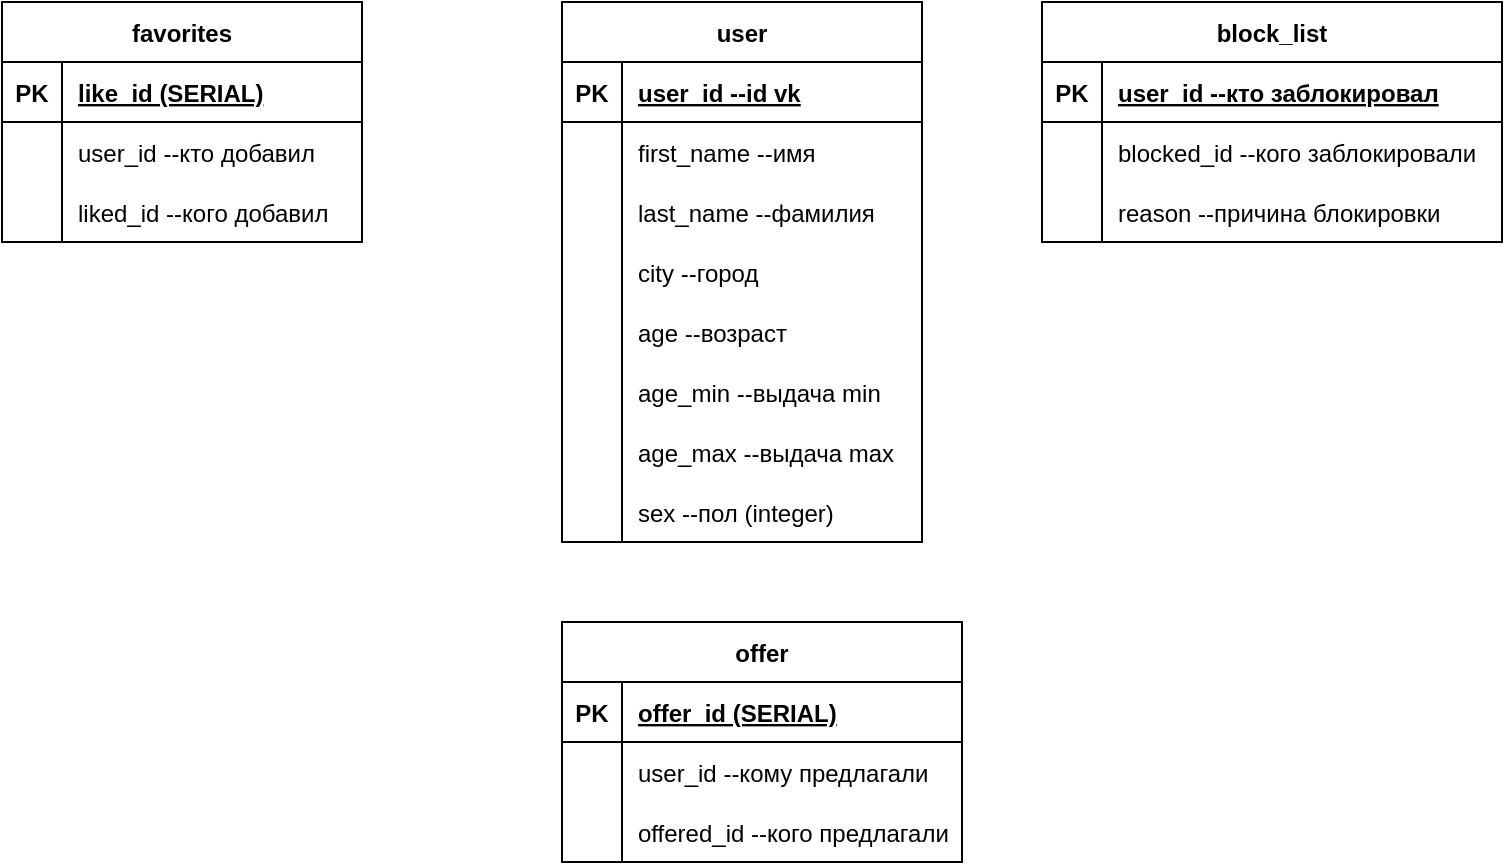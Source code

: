 <mxfile version="20.8.16" type="device"><diagram name="Страница 1" id="qavnw30GsLfa7NqCaSMY"><mxGraphModel dx="1434" dy="839" grid="1" gridSize="10" guides="1" tooltips="1" connect="1" arrows="1" fold="1" page="1" pageScale="1" pageWidth="827" pageHeight="1169" math="0" shadow="0"><root><mxCell id="0"/><mxCell id="1" parent="0"/><mxCell id="bUGagXaS54S1Zlb8K_zP-1" value="user" style="shape=table;startSize=30;container=1;collapsible=1;childLayout=tableLayout;fixedRows=1;rowLines=0;fontStyle=1;align=center;resizeLast=1;" vertex="1" parent="1"><mxGeometry x="340" y="80" width="180" height="270" as="geometry"/></mxCell><mxCell id="bUGagXaS54S1Zlb8K_zP-2" value="" style="shape=tableRow;horizontal=0;startSize=0;swimlaneHead=0;swimlaneBody=0;fillColor=none;collapsible=0;dropTarget=0;points=[[0,0.5],[1,0.5]];portConstraint=eastwest;top=0;left=0;right=0;bottom=1;" vertex="1" parent="bUGagXaS54S1Zlb8K_zP-1"><mxGeometry y="30" width="180" height="30" as="geometry"/></mxCell><mxCell id="bUGagXaS54S1Zlb8K_zP-3" value="PK" style="shape=partialRectangle;connectable=0;fillColor=none;top=0;left=0;bottom=0;right=0;fontStyle=1;overflow=hidden;" vertex="1" parent="bUGagXaS54S1Zlb8K_zP-2"><mxGeometry width="30" height="30" as="geometry"><mxRectangle width="30" height="30" as="alternateBounds"/></mxGeometry></mxCell><mxCell id="bUGagXaS54S1Zlb8K_zP-4" value="user_id --id vk" style="shape=partialRectangle;connectable=0;fillColor=none;top=0;left=0;bottom=0;right=0;align=left;spacingLeft=6;fontStyle=5;overflow=hidden;" vertex="1" parent="bUGagXaS54S1Zlb8K_zP-2"><mxGeometry x="30" width="150" height="30" as="geometry"><mxRectangle width="150" height="30" as="alternateBounds"/></mxGeometry></mxCell><mxCell id="bUGagXaS54S1Zlb8K_zP-5" value="" style="shape=tableRow;horizontal=0;startSize=0;swimlaneHead=0;swimlaneBody=0;fillColor=none;collapsible=0;dropTarget=0;points=[[0,0.5],[1,0.5]];portConstraint=eastwest;top=0;left=0;right=0;bottom=0;" vertex="1" parent="bUGagXaS54S1Zlb8K_zP-1"><mxGeometry y="60" width="180" height="30" as="geometry"/></mxCell><mxCell id="bUGagXaS54S1Zlb8K_zP-6" value="" style="shape=partialRectangle;connectable=0;fillColor=none;top=0;left=0;bottom=0;right=0;editable=1;overflow=hidden;" vertex="1" parent="bUGagXaS54S1Zlb8K_zP-5"><mxGeometry width="30" height="30" as="geometry"><mxRectangle width="30" height="30" as="alternateBounds"/></mxGeometry></mxCell><mxCell id="bUGagXaS54S1Zlb8K_zP-7" value="first_name --имя" style="shape=partialRectangle;connectable=0;fillColor=none;top=0;left=0;bottom=0;right=0;align=left;spacingLeft=6;overflow=hidden;" vertex="1" parent="bUGagXaS54S1Zlb8K_zP-5"><mxGeometry x="30" width="150" height="30" as="geometry"><mxRectangle width="150" height="30" as="alternateBounds"/></mxGeometry></mxCell><mxCell id="bUGagXaS54S1Zlb8K_zP-8" value="" style="shape=tableRow;horizontal=0;startSize=0;swimlaneHead=0;swimlaneBody=0;fillColor=none;collapsible=0;dropTarget=0;points=[[0,0.5],[1,0.5]];portConstraint=eastwest;top=0;left=0;right=0;bottom=0;" vertex="1" parent="bUGagXaS54S1Zlb8K_zP-1"><mxGeometry y="90" width="180" height="30" as="geometry"/></mxCell><mxCell id="bUGagXaS54S1Zlb8K_zP-9" value="" style="shape=partialRectangle;connectable=0;fillColor=none;top=0;left=0;bottom=0;right=0;editable=1;overflow=hidden;" vertex="1" parent="bUGagXaS54S1Zlb8K_zP-8"><mxGeometry width="30" height="30" as="geometry"><mxRectangle width="30" height="30" as="alternateBounds"/></mxGeometry></mxCell><mxCell id="bUGagXaS54S1Zlb8K_zP-10" value="last_name --фамилия" style="shape=partialRectangle;connectable=0;fillColor=none;top=0;left=0;bottom=0;right=0;align=left;spacingLeft=6;overflow=hidden;" vertex="1" parent="bUGagXaS54S1Zlb8K_zP-8"><mxGeometry x="30" width="150" height="30" as="geometry"><mxRectangle width="150" height="30" as="alternateBounds"/></mxGeometry></mxCell><mxCell id="bUGagXaS54S1Zlb8K_zP-11" value="" style="shape=tableRow;horizontal=0;startSize=0;swimlaneHead=0;swimlaneBody=0;fillColor=none;collapsible=0;dropTarget=0;points=[[0,0.5],[1,0.5]];portConstraint=eastwest;top=0;left=0;right=0;bottom=0;" vertex="1" parent="bUGagXaS54S1Zlb8K_zP-1"><mxGeometry y="120" width="180" height="30" as="geometry"/></mxCell><mxCell id="bUGagXaS54S1Zlb8K_zP-12" value="" style="shape=partialRectangle;connectable=0;fillColor=none;top=0;left=0;bottom=0;right=0;editable=1;overflow=hidden;" vertex="1" parent="bUGagXaS54S1Zlb8K_zP-11"><mxGeometry width="30" height="30" as="geometry"><mxRectangle width="30" height="30" as="alternateBounds"/></mxGeometry></mxCell><mxCell id="bUGagXaS54S1Zlb8K_zP-13" value="city --город" style="shape=partialRectangle;connectable=0;fillColor=none;top=0;left=0;bottom=0;right=0;align=left;spacingLeft=6;overflow=hidden;" vertex="1" parent="bUGagXaS54S1Zlb8K_zP-11"><mxGeometry x="30" width="150" height="30" as="geometry"><mxRectangle width="150" height="30" as="alternateBounds"/></mxGeometry></mxCell><mxCell id="bUGagXaS54S1Zlb8K_zP-27" value="" style="shape=tableRow;horizontal=0;startSize=0;swimlaneHead=0;swimlaneBody=0;fillColor=none;collapsible=0;dropTarget=0;points=[[0,0.5],[1,0.5]];portConstraint=eastwest;top=0;left=0;right=0;bottom=0;" vertex="1" parent="bUGagXaS54S1Zlb8K_zP-1"><mxGeometry y="150" width="180" height="30" as="geometry"/></mxCell><mxCell id="bUGagXaS54S1Zlb8K_zP-28" value="" style="shape=partialRectangle;connectable=0;fillColor=none;top=0;left=0;bottom=0;right=0;editable=1;overflow=hidden;" vertex="1" parent="bUGagXaS54S1Zlb8K_zP-27"><mxGeometry width="30" height="30" as="geometry"><mxRectangle width="30" height="30" as="alternateBounds"/></mxGeometry></mxCell><mxCell id="bUGagXaS54S1Zlb8K_zP-29" value="age --возраст" style="shape=partialRectangle;connectable=0;fillColor=none;top=0;left=0;bottom=0;right=0;align=left;spacingLeft=6;overflow=hidden;" vertex="1" parent="bUGagXaS54S1Zlb8K_zP-27"><mxGeometry x="30" width="150" height="30" as="geometry"><mxRectangle width="150" height="30" as="alternateBounds"/></mxGeometry></mxCell><mxCell id="bUGagXaS54S1Zlb8K_zP-30" value="" style="shape=tableRow;horizontal=0;startSize=0;swimlaneHead=0;swimlaneBody=0;fillColor=none;collapsible=0;dropTarget=0;points=[[0,0.5],[1,0.5]];portConstraint=eastwest;top=0;left=0;right=0;bottom=0;" vertex="1" parent="bUGagXaS54S1Zlb8K_zP-1"><mxGeometry y="180" width="180" height="30" as="geometry"/></mxCell><mxCell id="bUGagXaS54S1Zlb8K_zP-31" value="" style="shape=partialRectangle;connectable=0;fillColor=none;top=0;left=0;bottom=0;right=0;editable=1;overflow=hidden;" vertex="1" parent="bUGagXaS54S1Zlb8K_zP-30"><mxGeometry width="30" height="30" as="geometry"><mxRectangle width="30" height="30" as="alternateBounds"/></mxGeometry></mxCell><mxCell id="bUGagXaS54S1Zlb8K_zP-32" value="age_min --выдача min" style="shape=partialRectangle;connectable=0;fillColor=none;top=0;left=0;bottom=0;right=0;align=left;spacingLeft=6;overflow=hidden;" vertex="1" parent="bUGagXaS54S1Zlb8K_zP-30"><mxGeometry x="30" width="150" height="30" as="geometry"><mxRectangle width="150" height="30" as="alternateBounds"/></mxGeometry></mxCell><mxCell id="bUGagXaS54S1Zlb8K_zP-33" value="" style="shape=tableRow;horizontal=0;startSize=0;swimlaneHead=0;swimlaneBody=0;fillColor=none;collapsible=0;dropTarget=0;points=[[0,0.5],[1,0.5]];portConstraint=eastwest;top=0;left=0;right=0;bottom=0;" vertex="1" parent="bUGagXaS54S1Zlb8K_zP-1"><mxGeometry y="210" width="180" height="30" as="geometry"/></mxCell><mxCell id="bUGagXaS54S1Zlb8K_zP-34" value="" style="shape=partialRectangle;connectable=0;fillColor=none;top=0;left=0;bottom=0;right=0;editable=1;overflow=hidden;" vertex="1" parent="bUGagXaS54S1Zlb8K_zP-33"><mxGeometry width="30" height="30" as="geometry"><mxRectangle width="30" height="30" as="alternateBounds"/></mxGeometry></mxCell><mxCell id="bUGagXaS54S1Zlb8K_zP-35" value="age_max --выдача max" style="shape=partialRectangle;connectable=0;fillColor=none;top=0;left=0;bottom=0;right=0;align=left;spacingLeft=6;overflow=hidden;" vertex="1" parent="bUGagXaS54S1Zlb8K_zP-33"><mxGeometry x="30" width="150" height="30" as="geometry"><mxRectangle width="150" height="30" as="alternateBounds"/></mxGeometry></mxCell><mxCell id="bUGagXaS54S1Zlb8K_zP-36" value="" style="shape=tableRow;horizontal=0;startSize=0;swimlaneHead=0;swimlaneBody=0;fillColor=none;collapsible=0;dropTarget=0;points=[[0,0.5],[1,0.5]];portConstraint=eastwest;top=0;left=0;right=0;bottom=0;" vertex="1" parent="bUGagXaS54S1Zlb8K_zP-1"><mxGeometry y="240" width="180" height="30" as="geometry"/></mxCell><mxCell id="bUGagXaS54S1Zlb8K_zP-37" value="" style="shape=partialRectangle;connectable=0;fillColor=none;top=0;left=0;bottom=0;right=0;editable=1;overflow=hidden;" vertex="1" parent="bUGagXaS54S1Zlb8K_zP-36"><mxGeometry width="30" height="30" as="geometry"><mxRectangle width="30" height="30" as="alternateBounds"/></mxGeometry></mxCell><mxCell id="bUGagXaS54S1Zlb8K_zP-38" value="sex --пол (integer)" style="shape=partialRectangle;connectable=0;fillColor=none;top=0;left=0;bottom=0;right=0;align=left;spacingLeft=6;overflow=hidden;" vertex="1" parent="bUGagXaS54S1Zlb8K_zP-36"><mxGeometry x="30" width="150" height="30" as="geometry"><mxRectangle width="150" height="30" as="alternateBounds"/></mxGeometry></mxCell><mxCell id="bUGagXaS54S1Zlb8K_zP-52" value="block_list" style="shape=table;startSize=30;container=1;collapsible=1;childLayout=tableLayout;fixedRows=1;rowLines=0;fontStyle=1;align=center;resizeLast=1;" vertex="1" parent="1"><mxGeometry x="580" y="80" width="230" height="120" as="geometry"/></mxCell><mxCell id="bUGagXaS54S1Zlb8K_zP-53" value="" style="shape=tableRow;horizontal=0;startSize=0;swimlaneHead=0;swimlaneBody=0;fillColor=none;collapsible=0;dropTarget=0;points=[[0,0.5],[1,0.5]];portConstraint=eastwest;top=0;left=0;right=0;bottom=1;" vertex="1" parent="bUGagXaS54S1Zlb8K_zP-52"><mxGeometry y="30" width="230" height="30" as="geometry"/></mxCell><mxCell id="bUGagXaS54S1Zlb8K_zP-54" value="PK" style="shape=partialRectangle;connectable=0;fillColor=none;top=0;left=0;bottom=0;right=0;fontStyle=1;overflow=hidden;" vertex="1" parent="bUGagXaS54S1Zlb8K_zP-53"><mxGeometry width="30" height="30" as="geometry"><mxRectangle width="30" height="30" as="alternateBounds"/></mxGeometry></mxCell><mxCell id="bUGagXaS54S1Zlb8K_zP-55" value="user_id --кто заблокировал" style="shape=partialRectangle;connectable=0;fillColor=none;top=0;left=0;bottom=0;right=0;align=left;spacingLeft=6;fontStyle=5;overflow=hidden;" vertex="1" parent="bUGagXaS54S1Zlb8K_zP-53"><mxGeometry x="30" width="200" height="30" as="geometry"><mxRectangle width="200" height="30" as="alternateBounds"/></mxGeometry></mxCell><mxCell id="bUGagXaS54S1Zlb8K_zP-56" value="" style="shape=tableRow;horizontal=0;startSize=0;swimlaneHead=0;swimlaneBody=0;fillColor=none;collapsible=0;dropTarget=0;points=[[0,0.5],[1,0.5]];portConstraint=eastwest;top=0;left=0;right=0;bottom=0;" vertex="1" parent="bUGagXaS54S1Zlb8K_zP-52"><mxGeometry y="60" width="230" height="30" as="geometry"/></mxCell><mxCell id="bUGagXaS54S1Zlb8K_zP-57" value="" style="shape=partialRectangle;connectable=0;fillColor=none;top=0;left=0;bottom=0;right=0;editable=1;overflow=hidden;" vertex="1" parent="bUGagXaS54S1Zlb8K_zP-56"><mxGeometry width="30" height="30" as="geometry"><mxRectangle width="30" height="30" as="alternateBounds"/></mxGeometry></mxCell><mxCell id="bUGagXaS54S1Zlb8K_zP-58" value="blocked_id --кого заблокировали" style="shape=partialRectangle;connectable=0;fillColor=none;top=0;left=0;bottom=0;right=0;align=left;spacingLeft=6;overflow=hidden;" vertex="1" parent="bUGagXaS54S1Zlb8K_zP-56"><mxGeometry x="30" width="200" height="30" as="geometry"><mxRectangle width="200" height="30" as="alternateBounds"/></mxGeometry></mxCell><mxCell id="bUGagXaS54S1Zlb8K_zP-59" value="" style="shape=tableRow;horizontal=0;startSize=0;swimlaneHead=0;swimlaneBody=0;fillColor=none;collapsible=0;dropTarget=0;points=[[0,0.5],[1,0.5]];portConstraint=eastwest;top=0;left=0;right=0;bottom=0;" vertex="1" parent="bUGagXaS54S1Zlb8K_zP-52"><mxGeometry y="90" width="230" height="30" as="geometry"/></mxCell><mxCell id="bUGagXaS54S1Zlb8K_zP-60" value="" style="shape=partialRectangle;connectable=0;fillColor=none;top=0;left=0;bottom=0;right=0;editable=1;overflow=hidden;" vertex="1" parent="bUGagXaS54S1Zlb8K_zP-59"><mxGeometry width="30" height="30" as="geometry"><mxRectangle width="30" height="30" as="alternateBounds"/></mxGeometry></mxCell><mxCell id="bUGagXaS54S1Zlb8K_zP-61" value="reason --причина блокировки" style="shape=partialRectangle;connectable=0;fillColor=none;top=0;left=0;bottom=0;right=0;align=left;spacingLeft=6;overflow=hidden;" vertex="1" parent="bUGagXaS54S1Zlb8K_zP-59"><mxGeometry x="30" width="200" height="30" as="geometry"><mxRectangle width="200" height="30" as="alternateBounds"/></mxGeometry></mxCell><mxCell id="bUGagXaS54S1Zlb8K_zP-65" value="favorites" style="shape=table;startSize=30;container=1;collapsible=1;childLayout=tableLayout;fixedRows=1;rowLines=0;fontStyle=1;align=center;resizeLast=1;" vertex="1" parent="1"><mxGeometry x="60" y="80" width="180" height="120" as="geometry"/></mxCell><mxCell id="bUGagXaS54S1Zlb8K_zP-66" value="" style="shape=tableRow;horizontal=0;startSize=0;swimlaneHead=0;swimlaneBody=0;fillColor=none;collapsible=0;dropTarget=0;points=[[0,0.5],[1,0.5]];portConstraint=eastwest;top=0;left=0;right=0;bottom=1;" vertex="1" parent="bUGagXaS54S1Zlb8K_zP-65"><mxGeometry y="30" width="180" height="30" as="geometry"/></mxCell><mxCell id="bUGagXaS54S1Zlb8K_zP-67" value="PK" style="shape=partialRectangle;connectable=0;fillColor=none;top=0;left=0;bottom=0;right=0;fontStyle=1;overflow=hidden;" vertex="1" parent="bUGagXaS54S1Zlb8K_zP-66"><mxGeometry width="30" height="30" as="geometry"><mxRectangle width="30" height="30" as="alternateBounds"/></mxGeometry></mxCell><mxCell id="bUGagXaS54S1Zlb8K_zP-68" value="like_id (SERIAL)" style="shape=partialRectangle;connectable=0;fillColor=none;top=0;left=0;bottom=0;right=0;align=left;spacingLeft=6;fontStyle=5;overflow=hidden;" vertex="1" parent="bUGagXaS54S1Zlb8K_zP-66"><mxGeometry x="30" width="150" height="30" as="geometry"><mxRectangle width="150" height="30" as="alternateBounds"/></mxGeometry></mxCell><mxCell id="bUGagXaS54S1Zlb8K_zP-69" value="" style="shape=tableRow;horizontal=0;startSize=0;swimlaneHead=0;swimlaneBody=0;fillColor=none;collapsible=0;dropTarget=0;points=[[0,0.5],[1,0.5]];portConstraint=eastwest;top=0;left=0;right=0;bottom=0;" vertex="1" parent="bUGagXaS54S1Zlb8K_zP-65"><mxGeometry y="60" width="180" height="30" as="geometry"/></mxCell><mxCell id="bUGagXaS54S1Zlb8K_zP-70" value="" style="shape=partialRectangle;connectable=0;fillColor=none;top=0;left=0;bottom=0;right=0;editable=1;overflow=hidden;" vertex="1" parent="bUGagXaS54S1Zlb8K_zP-69"><mxGeometry width="30" height="30" as="geometry"><mxRectangle width="30" height="30" as="alternateBounds"/></mxGeometry></mxCell><mxCell id="bUGagXaS54S1Zlb8K_zP-71" value="user_id --кто добавил" style="shape=partialRectangle;connectable=0;fillColor=none;top=0;left=0;bottom=0;right=0;align=left;spacingLeft=6;overflow=hidden;" vertex="1" parent="bUGagXaS54S1Zlb8K_zP-69"><mxGeometry x="30" width="150" height="30" as="geometry"><mxRectangle width="150" height="30" as="alternateBounds"/></mxGeometry></mxCell><mxCell id="bUGagXaS54S1Zlb8K_zP-72" value="" style="shape=tableRow;horizontal=0;startSize=0;swimlaneHead=0;swimlaneBody=0;fillColor=none;collapsible=0;dropTarget=0;points=[[0,0.5],[1,0.5]];portConstraint=eastwest;top=0;left=0;right=0;bottom=0;" vertex="1" parent="bUGagXaS54S1Zlb8K_zP-65"><mxGeometry y="90" width="180" height="30" as="geometry"/></mxCell><mxCell id="bUGagXaS54S1Zlb8K_zP-73" value="" style="shape=partialRectangle;connectable=0;fillColor=none;top=0;left=0;bottom=0;right=0;editable=1;overflow=hidden;" vertex="1" parent="bUGagXaS54S1Zlb8K_zP-72"><mxGeometry width="30" height="30" as="geometry"><mxRectangle width="30" height="30" as="alternateBounds"/></mxGeometry></mxCell><mxCell id="bUGagXaS54S1Zlb8K_zP-74" value="liked_id --кого добавил" style="shape=partialRectangle;connectable=0;fillColor=none;top=0;left=0;bottom=0;right=0;align=left;spacingLeft=6;overflow=hidden;" vertex="1" parent="bUGagXaS54S1Zlb8K_zP-72"><mxGeometry x="30" width="150" height="30" as="geometry"><mxRectangle width="150" height="30" as="alternateBounds"/></mxGeometry></mxCell><mxCell id="bUGagXaS54S1Zlb8K_zP-78" value="offer" style="shape=table;startSize=30;container=1;collapsible=1;childLayout=tableLayout;fixedRows=1;rowLines=0;fontStyle=1;align=center;resizeLast=1;" vertex="1" parent="1"><mxGeometry x="340" y="390" width="200" height="120" as="geometry"/></mxCell><mxCell id="bUGagXaS54S1Zlb8K_zP-79" value="" style="shape=tableRow;horizontal=0;startSize=0;swimlaneHead=0;swimlaneBody=0;fillColor=none;collapsible=0;dropTarget=0;points=[[0,0.5],[1,0.5]];portConstraint=eastwest;top=0;left=0;right=0;bottom=1;" vertex="1" parent="bUGagXaS54S1Zlb8K_zP-78"><mxGeometry y="30" width="200" height="30" as="geometry"/></mxCell><mxCell id="bUGagXaS54S1Zlb8K_zP-80" value="PK" style="shape=partialRectangle;connectable=0;fillColor=none;top=0;left=0;bottom=0;right=0;fontStyle=1;overflow=hidden;" vertex="1" parent="bUGagXaS54S1Zlb8K_zP-79"><mxGeometry width="30" height="30" as="geometry"><mxRectangle width="30" height="30" as="alternateBounds"/></mxGeometry></mxCell><mxCell id="bUGagXaS54S1Zlb8K_zP-81" value="offer_id (SERIAL)" style="shape=partialRectangle;connectable=0;fillColor=none;top=0;left=0;bottom=0;right=0;align=left;spacingLeft=6;fontStyle=5;overflow=hidden;" vertex="1" parent="bUGagXaS54S1Zlb8K_zP-79"><mxGeometry x="30" width="170" height="30" as="geometry"><mxRectangle width="170" height="30" as="alternateBounds"/></mxGeometry></mxCell><mxCell id="bUGagXaS54S1Zlb8K_zP-82" value="" style="shape=tableRow;horizontal=0;startSize=0;swimlaneHead=0;swimlaneBody=0;fillColor=none;collapsible=0;dropTarget=0;points=[[0,0.5],[1,0.5]];portConstraint=eastwest;top=0;left=0;right=0;bottom=0;" vertex="1" parent="bUGagXaS54S1Zlb8K_zP-78"><mxGeometry y="60" width="200" height="30" as="geometry"/></mxCell><mxCell id="bUGagXaS54S1Zlb8K_zP-83" value="" style="shape=partialRectangle;connectable=0;fillColor=none;top=0;left=0;bottom=0;right=0;editable=1;overflow=hidden;" vertex="1" parent="bUGagXaS54S1Zlb8K_zP-82"><mxGeometry width="30" height="30" as="geometry"><mxRectangle width="30" height="30" as="alternateBounds"/></mxGeometry></mxCell><mxCell id="bUGagXaS54S1Zlb8K_zP-84" value="user_id --кому предлагали" style="shape=partialRectangle;connectable=0;fillColor=none;top=0;left=0;bottom=0;right=0;align=left;spacingLeft=6;overflow=hidden;" vertex="1" parent="bUGagXaS54S1Zlb8K_zP-82"><mxGeometry x="30" width="170" height="30" as="geometry"><mxRectangle width="170" height="30" as="alternateBounds"/></mxGeometry></mxCell><mxCell id="bUGagXaS54S1Zlb8K_zP-85" value="" style="shape=tableRow;horizontal=0;startSize=0;swimlaneHead=0;swimlaneBody=0;fillColor=none;collapsible=0;dropTarget=0;points=[[0,0.5],[1,0.5]];portConstraint=eastwest;top=0;left=0;right=0;bottom=0;" vertex="1" parent="bUGagXaS54S1Zlb8K_zP-78"><mxGeometry y="90" width="200" height="30" as="geometry"/></mxCell><mxCell id="bUGagXaS54S1Zlb8K_zP-86" value="" style="shape=partialRectangle;connectable=0;fillColor=none;top=0;left=0;bottom=0;right=0;editable=1;overflow=hidden;" vertex="1" parent="bUGagXaS54S1Zlb8K_zP-85"><mxGeometry width="30" height="30" as="geometry"><mxRectangle width="30" height="30" as="alternateBounds"/></mxGeometry></mxCell><mxCell id="bUGagXaS54S1Zlb8K_zP-87" value="offered_id --кого предлагали" style="shape=partialRectangle;connectable=0;fillColor=none;top=0;left=0;bottom=0;right=0;align=left;spacingLeft=6;overflow=hidden;" vertex="1" parent="bUGagXaS54S1Zlb8K_zP-85"><mxGeometry x="30" width="170" height="30" as="geometry"><mxRectangle width="170" height="30" as="alternateBounds"/></mxGeometry></mxCell></root></mxGraphModel></diagram></mxfile>